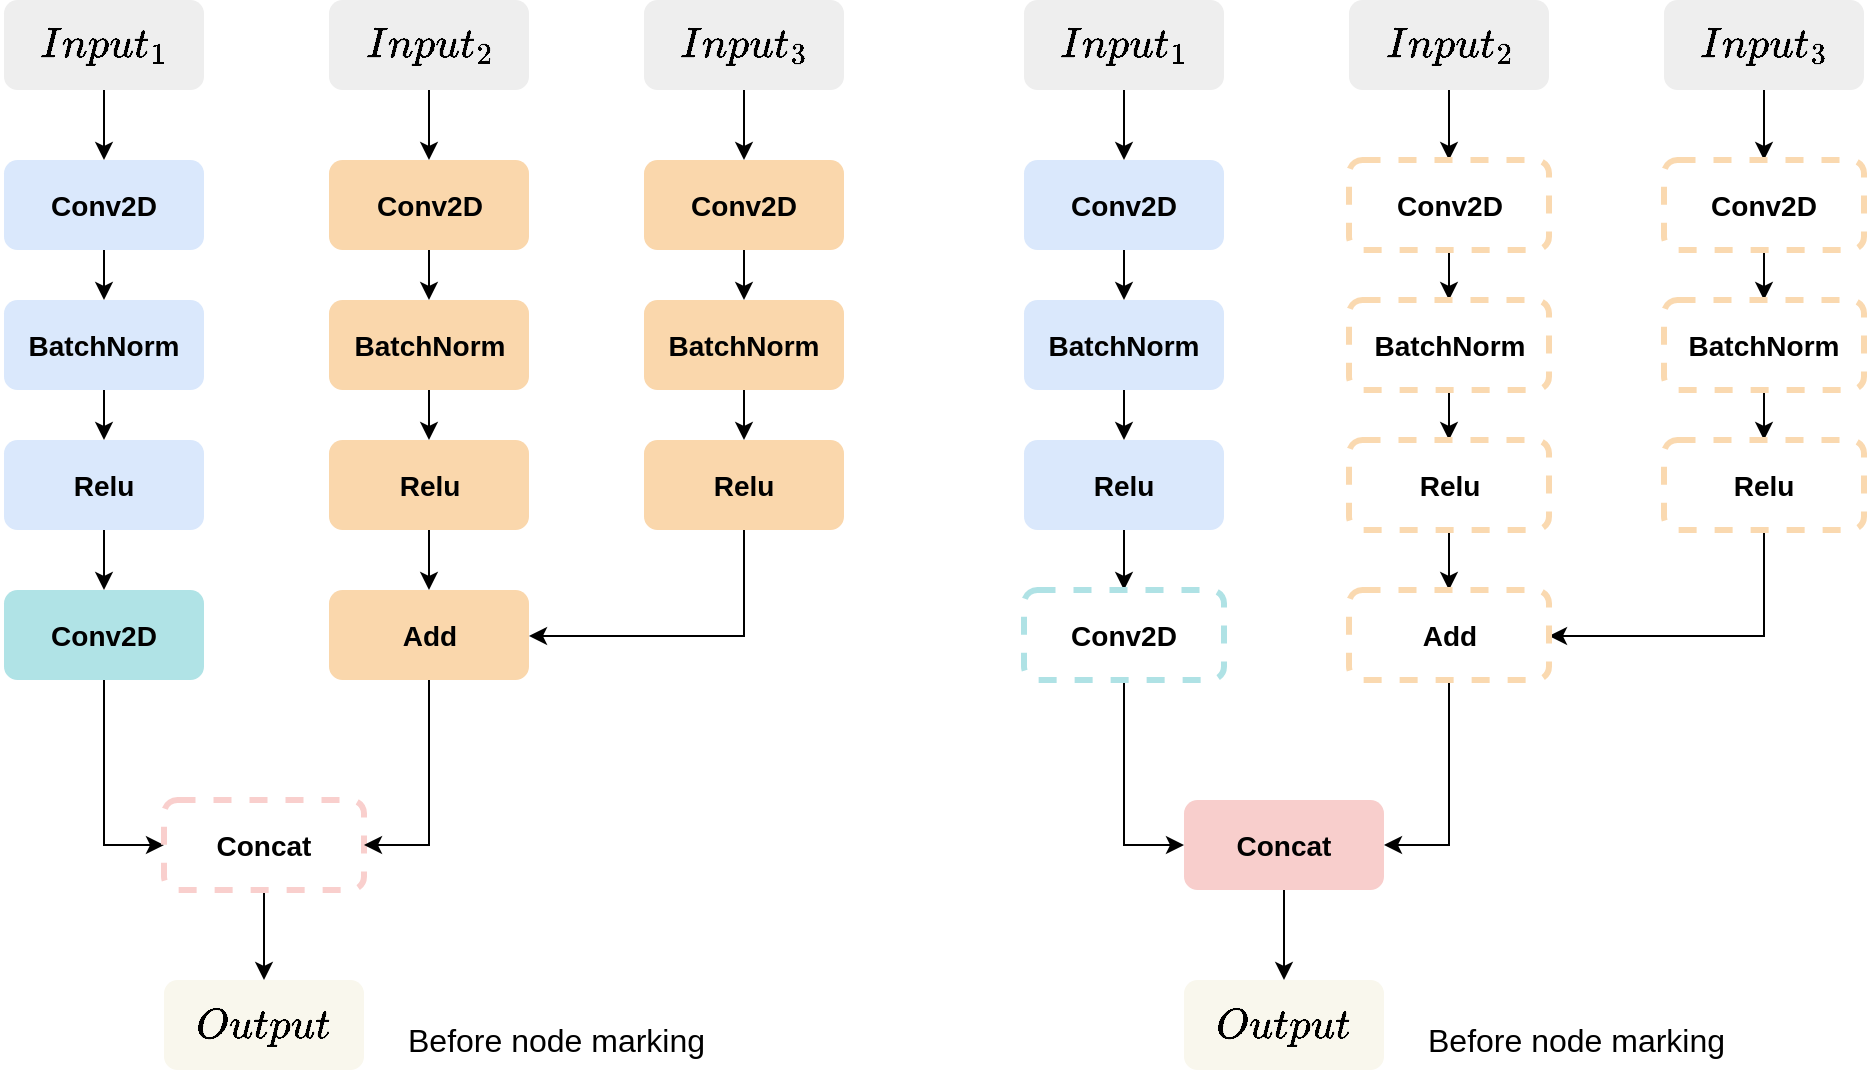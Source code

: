 <mxfile version="24.7.16">
  <diagram id="ZJDak00zEGOjQi6jF3bG" name="Page-2">
    <mxGraphModel dx="821" dy="932" grid="1" gridSize="10" guides="1" tooltips="1" connect="1" arrows="1" fold="1" page="1" pageScale="1" pageWidth="850" pageHeight="1100" math="1" shadow="0">
      <root>
        <mxCell id="0" />
        <mxCell id="1" parent="0" />
        <mxCell id="_wHUnUOkOxb6r7a82sdS-1" value="&lt;font style=&quot;font-size: 18px;&quot;&gt;&lt;b style=&quot;&quot;&gt;$$Output$$&lt;/b&gt;&lt;/font&gt;" style="rounded=1;whiteSpace=wrap;html=1;fillColor=#f9f7ed;strokeColor=none;" vertex="1" parent="1">
          <mxGeometry x="1160" y="530" width="100" height="45" as="geometry" />
        </mxCell>
        <mxCell id="_wHUnUOkOxb6r7a82sdS-2" style="edgeStyle=orthogonalEdgeStyle;rounded=0;orthogonalLoop=1;jettySize=auto;html=1;exitX=0.5;exitY=1;exitDx=0;exitDy=0;entryX=0.5;entryY=0;entryDx=0;entryDy=0;" edge="1" parent="1" source="_wHUnUOkOxb6r7a82sdS-3" target="_wHUnUOkOxb6r7a82sdS-5">
          <mxGeometry relative="1" as="geometry" />
        </mxCell>
        <mxCell id="_wHUnUOkOxb6r7a82sdS-3" value="&lt;font style=&quot;font-size: 18px;&quot;&gt;&lt;b style=&quot;&quot;&gt;$$Input_1$$&lt;/b&gt;&lt;/font&gt;" style="rounded=1;whiteSpace=wrap;html=1;fillColor=#eeeeee;strokeColor=none;" vertex="1" parent="1">
          <mxGeometry x="1080" y="40" width="100" height="45" as="geometry" />
        </mxCell>
        <mxCell id="_wHUnUOkOxb6r7a82sdS-4" style="edgeStyle=orthogonalEdgeStyle;rounded=0;orthogonalLoop=1;jettySize=auto;html=1;exitX=0.5;exitY=1;exitDx=0;exitDy=0;entryX=0.5;entryY=0;entryDx=0;entryDy=0;" edge="1" parent="1" source="_wHUnUOkOxb6r7a82sdS-5" target="_wHUnUOkOxb6r7a82sdS-7">
          <mxGeometry relative="1" as="geometry" />
        </mxCell>
        <mxCell id="_wHUnUOkOxb6r7a82sdS-5" value="&lt;font style=&quot;font-size: 14px;&quot;&gt;&lt;b&gt;Conv2D&lt;/b&gt;&lt;/font&gt;" style="rounded=1;whiteSpace=wrap;html=1;fillColor=#dae8fc;strokeColor=none;" vertex="1" parent="1">
          <mxGeometry x="1080" y="120" width="100" height="45" as="geometry" />
        </mxCell>
        <mxCell id="_wHUnUOkOxb6r7a82sdS-6" style="edgeStyle=orthogonalEdgeStyle;rounded=0;orthogonalLoop=1;jettySize=auto;html=1;exitX=0.5;exitY=1;exitDx=0;exitDy=0;entryX=0.5;entryY=0;entryDx=0;entryDy=0;" edge="1" parent="1" source="_wHUnUOkOxb6r7a82sdS-7" target="_wHUnUOkOxb6r7a82sdS-9">
          <mxGeometry relative="1" as="geometry" />
        </mxCell>
        <mxCell id="_wHUnUOkOxb6r7a82sdS-7" value="&lt;font style=&quot;font-size: 14px;&quot;&gt;&lt;b&gt;BatchNorm&lt;/b&gt;&lt;/font&gt;" style="rounded=1;whiteSpace=wrap;html=1;fillColor=#dae8fc;strokeColor=none;" vertex="1" parent="1">
          <mxGeometry x="1080" y="190" width="100" height="45" as="geometry" />
        </mxCell>
        <mxCell id="_wHUnUOkOxb6r7a82sdS-8" style="edgeStyle=orthogonalEdgeStyle;rounded=0;orthogonalLoop=1;jettySize=auto;html=1;entryX=0.5;entryY=0;entryDx=0;entryDy=0;" edge="1" parent="1" source="_wHUnUOkOxb6r7a82sdS-9" target="_wHUnUOkOxb6r7a82sdS-11">
          <mxGeometry relative="1" as="geometry" />
        </mxCell>
        <mxCell id="_wHUnUOkOxb6r7a82sdS-9" value="&lt;font style=&quot;font-size: 14px;&quot;&gt;&lt;b&gt;Relu&lt;/b&gt;&lt;/font&gt;" style="rounded=1;whiteSpace=wrap;html=1;fillColor=#dae8fc;strokeColor=none;" vertex="1" parent="1">
          <mxGeometry x="1080" y="260" width="100" height="45" as="geometry" />
        </mxCell>
        <mxCell id="_wHUnUOkOxb6r7a82sdS-10" style="edgeStyle=orthogonalEdgeStyle;rounded=0;orthogonalLoop=1;jettySize=auto;html=1;entryX=0;entryY=0.5;entryDx=0;entryDy=0;" edge="1" parent="1" source="_wHUnUOkOxb6r7a82sdS-11" target="_wHUnUOkOxb6r7a82sdS-13">
          <mxGeometry relative="1" as="geometry" />
        </mxCell>
        <mxCell id="_wHUnUOkOxb6r7a82sdS-11" value="&lt;font style=&quot;font-size: 14px;&quot;&gt;&lt;b&gt;Conv2D&lt;/b&gt;&lt;/font&gt;" style="rounded=1;whiteSpace=wrap;html=1;fillColor=#b0e3e6;strokeColor=none;" vertex="1" parent="1">
          <mxGeometry x="1080" y="335" width="100" height="45" as="geometry" />
        </mxCell>
        <mxCell id="_wHUnUOkOxb6r7a82sdS-12" style="edgeStyle=orthogonalEdgeStyle;rounded=0;orthogonalLoop=1;jettySize=auto;html=1;entryX=0.5;entryY=0;entryDx=0;entryDy=0;" edge="1" parent="1" source="_wHUnUOkOxb6r7a82sdS-13" target="_wHUnUOkOxb6r7a82sdS-1">
          <mxGeometry relative="1" as="geometry">
            <mxPoint x="1220" y="517" as="targetPoint" />
          </mxGeometry>
        </mxCell>
        <mxCell id="_wHUnUOkOxb6r7a82sdS-13" value="&lt;font style=&quot;font-size: 14px;&quot;&gt;&lt;b&gt;Concat&lt;/b&gt;&lt;/font&gt;" style="rounded=1;whiteSpace=wrap;html=1;fillColor=none;strokeColor=#f9cfcd;strokeWidth=3;dashed=1;" vertex="1" parent="1">
          <mxGeometry x="1160" y="440" width="100" height="45" as="geometry" />
        </mxCell>
        <mxCell id="_wHUnUOkOxb6r7a82sdS-14" style="edgeStyle=orthogonalEdgeStyle;rounded=0;orthogonalLoop=1;jettySize=auto;html=1;exitX=0.5;exitY=1;exitDx=0;exitDy=0;entryX=0.5;entryY=0;entryDx=0;entryDy=0;" edge="1" parent="1" source="_wHUnUOkOxb6r7a82sdS-15" target="_wHUnUOkOxb6r7a82sdS-17">
          <mxGeometry relative="1" as="geometry" />
        </mxCell>
        <mxCell id="_wHUnUOkOxb6r7a82sdS-15" value="&lt;font style=&quot;font-size: 18px;&quot;&gt;&lt;b style=&quot;&quot;&gt;$$Input_2$$&lt;/b&gt;&lt;/font&gt;" style="rounded=1;whiteSpace=wrap;html=1;fillColor=#eeeeee;strokeColor=none;" vertex="1" parent="1">
          <mxGeometry x="1242.5" y="40" width="100" height="45" as="geometry" />
        </mxCell>
        <mxCell id="_wHUnUOkOxb6r7a82sdS-16" style="edgeStyle=orthogonalEdgeStyle;rounded=0;orthogonalLoop=1;jettySize=auto;html=1;exitX=0.5;exitY=1;exitDx=0;exitDy=0;entryX=0.5;entryY=0;entryDx=0;entryDy=0;" edge="1" parent="1" source="_wHUnUOkOxb6r7a82sdS-17" target="_wHUnUOkOxb6r7a82sdS-19">
          <mxGeometry relative="1" as="geometry" />
        </mxCell>
        <mxCell id="_wHUnUOkOxb6r7a82sdS-17" value="&lt;font style=&quot;font-size: 14px;&quot;&gt;&lt;b&gt;Conv2D&lt;/b&gt;&lt;/font&gt;" style="rounded=1;whiteSpace=wrap;html=1;fillColor=#fad7ac;strokeColor=none;" vertex="1" parent="1">
          <mxGeometry x="1242.5" y="120" width="100" height="45" as="geometry" />
        </mxCell>
        <mxCell id="_wHUnUOkOxb6r7a82sdS-18" style="edgeStyle=orthogonalEdgeStyle;rounded=0;orthogonalLoop=1;jettySize=auto;html=1;exitX=0.5;exitY=1;exitDx=0;exitDy=0;entryX=0.5;entryY=0;entryDx=0;entryDy=0;" edge="1" parent="1" source="_wHUnUOkOxb6r7a82sdS-19" target="_wHUnUOkOxb6r7a82sdS-21">
          <mxGeometry relative="1" as="geometry" />
        </mxCell>
        <mxCell id="_wHUnUOkOxb6r7a82sdS-19" value="&lt;font style=&quot;font-size: 14px;&quot;&gt;&lt;b&gt;BatchNorm&lt;/b&gt;&lt;/font&gt;" style="rounded=1;whiteSpace=wrap;html=1;fillColor=#fad7ac;strokeColor=none;" vertex="1" parent="1">
          <mxGeometry x="1242.5" y="190" width="100" height="45" as="geometry" />
        </mxCell>
        <mxCell id="_wHUnUOkOxb6r7a82sdS-20" style="edgeStyle=orthogonalEdgeStyle;rounded=0;orthogonalLoop=1;jettySize=auto;html=1;" edge="1" parent="1" source="_wHUnUOkOxb6r7a82sdS-21" target="_wHUnUOkOxb6r7a82sdS-31">
          <mxGeometry relative="1" as="geometry">
            <mxPoint x="1292.5" y="345" as="targetPoint" />
          </mxGeometry>
        </mxCell>
        <mxCell id="_wHUnUOkOxb6r7a82sdS-21" value="&lt;font style=&quot;font-size: 14px;&quot;&gt;&lt;b&gt;Relu&lt;/b&gt;&lt;/font&gt;" style="rounded=1;whiteSpace=wrap;html=1;fillColor=#fad7ac;strokeColor=none;" vertex="1" parent="1">
          <mxGeometry x="1242.5" y="260" width="100" height="45" as="geometry" />
        </mxCell>
        <mxCell id="_wHUnUOkOxb6r7a82sdS-22" style="edgeStyle=orthogonalEdgeStyle;rounded=0;orthogonalLoop=1;jettySize=auto;html=1;exitX=0.5;exitY=1;exitDx=0;exitDy=0;entryX=0.5;entryY=0;entryDx=0;entryDy=0;" edge="1" parent="1" source="_wHUnUOkOxb6r7a82sdS-23" target="_wHUnUOkOxb6r7a82sdS-25">
          <mxGeometry relative="1" as="geometry" />
        </mxCell>
        <mxCell id="_wHUnUOkOxb6r7a82sdS-23" value="&lt;font style=&quot;font-size: 18px;&quot;&gt;&lt;b style=&quot;&quot;&gt;$$Input_3$$&lt;/b&gt;&lt;/font&gt;" style="rounded=1;whiteSpace=wrap;html=1;fillColor=#eeeeee;strokeColor=none;" vertex="1" parent="1">
          <mxGeometry x="1400" y="40" width="100" height="45" as="geometry" />
        </mxCell>
        <mxCell id="_wHUnUOkOxb6r7a82sdS-24" style="edgeStyle=orthogonalEdgeStyle;rounded=0;orthogonalLoop=1;jettySize=auto;html=1;exitX=0.5;exitY=1;exitDx=0;exitDy=0;entryX=0.5;entryY=0;entryDx=0;entryDy=0;" edge="1" parent="1" source="_wHUnUOkOxb6r7a82sdS-25" target="_wHUnUOkOxb6r7a82sdS-27">
          <mxGeometry relative="1" as="geometry" />
        </mxCell>
        <mxCell id="_wHUnUOkOxb6r7a82sdS-25" value="&lt;font style=&quot;font-size: 14px;&quot;&gt;&lt;b&gt;Conv2D&lt;/b&gt;&lt;/font&gt;" style="rounded=1;whiteSpace=wrap;html=1;fillColor=#fad7ac;strokeColor=none;" vertex="1" parent="1">
          <mxGeometry x="1400" y="120" width="100" height="45" as="geometry" />
        </mxCell>
        <mxCell id="_wHUnUOkOxb6r7a82sdS-26" style="edgeStyle=orthogonalEdgeStyle;rounded=0;orthogonalLoop=1;jettySize=auto;html=1;exitX=0.5;exitY=1;exitDx=0;exitDy=0;entryX=0.5;entryY=0;entryDx=0;entryDy=0;" edge="1" parent="1" source="_wHUnUOkOxb6r7a82sdS-27" target="_wHUnUOkOxb6r7a82sdS-29">
          <mxGeometry relative="1" as="geometry" />
        </mxCell>
        <mxCell id="_wHUnUOkOxb6r7a82sdS-27" value="&lt;font style=&quot;font-size: 14px;&quot;&gt;&lt;b&gt;BatchNorm&lt;/b&gt;&lt;/font&gt;" style="rounded=1;whiteSpace=wrap;html=1;fillColor=#fad7ac;strokeColor=none;" vertex="1" parent="1">
          <mxGeometry x="1400" y="190" width="100" height="45" as="geometry" />
        </mxCell>
        <mxCell id="_wHUnUOkOxb6r7a82sdS-28" style="edgeStyle=orthogonalEdgeStyle;rounded=0;orthogonalLoop=1;jettySize=auto;html=1;entryX=1;entryY=0.5;entryDx=0;entryDy=0;" edge="1" parent="1" source="_wHUnUOkOxb6r7a82sdS-29" target="_wHUnUOkOxb6r7a82sdS-31">
          <mxGeometry relative="1" as="geometry">
            <mxPoint x="1305" y="357.5" as="targetPoint" />
            <Array as="points">
              <mxPoint x="1450" y="358" />
              <mxPoint x="1343" y="358" />
            </Array>
          </mxGeometry>
        </mxCell>
        <mxCell id="_wHUnUOkOxb6r7a82sdS-29" value="&lt;font style=&quot;font-size: 14px;&quot;&gt;&lt;b&gt;Relu&lt;/b&gt;&lt;/font&gt;" style="rounded=1;whiteSpace=wrap;html=1;fillColor=#fad7ac;strokeColor=none;" vertex="1" parent="1">
          <mxGeometry x="1400" y="260" width="100" height="45" as="geometry" />
        </mxCell>
        <mxCell id="_wHUnUOkOxb6r7a82sdS-30" style="edgeStyle=orthogonalEdgeStyle;rounded=0;orthogonalLoop=1;jettySize=auto;html=1;exitX=0.5;exitY=1;exitDx=0;exitDy=0;entryX=1;entryY=0.5;entryDx=0;entryDy=0;" edge="1" parent="1" source="_wHUnUOkOxb6r7a82sdS-31" target="_wHUnUOkOxb6r7a82sdS-13">
          <mxGeometry relative="1" as="geometry" />
        </mxCell>
        <mxCell id="_wHUnUOkOxb6r7a82sdS-31" value="&lt;font style=&quot;font-size: 14px;&quot;&gt;&lt;b&gt;Add&lt;/b&gt;&lt;/font&gt;" style="rounded=1;whiteSpace=wrap;html=1;fillColor=#fad7ac;strokeColor=none;" vertex="1" parent="1">
          <mxGeometry x="1242.5" y="335" width="100" height="45" as="geometry" />
        </mxCell>
        <mxCell id="_wHUnUOkOxb6r7a82sdS-32" value="&lt;font style=&quot;font-size: 16px;&quot;&gt;Before node marking&lt;/font&gt;" style="text;html=1;align=left;verticalAlign=middle;whiteSpace=wrap;rounded=0;fontFamily=Helvetica;fontSize=15;fontColor=default;labelBackgroundColor=default;" vertex="1" parent="1">
          <mxGeometry x="1280" y="545" width="160" height="30" as="geometry" />
        </mxCell>
        <mxCell id="JLplLcuvt1eEUsk-3vQW-1" value="&lt;font style=&quot;font-size: 18px;&quot;&gt;&lt;b style=&quot;&quot;&gt;$$Output$$&lt;/b&gt;&lt;/font&gt;" style="rounded=1;whiteSpace=wrap;html=1;fillColor=#f9f7ed;strokeColor=none;" vertex="1" parent="1">
          <mxGeometry x="1670" y="530" width="100" height="45" as="geometry" />
        </mxCell>
        <mxCell id="JLplLcuvt1eEUsk-3vQW-2" style="edgeStyle=orthogonalEdgeStyle;rounded=0;orthogonalLoop=1;jettySize=auto;html=1;exitX=0.5;exitY=1;exitDx=0;exitDy=0;entryX=0.5;entryY=0;entryDx=0;entryDy=0;" edge="1" parent="1" source="JLplLcuvt1eEUsk-3vQW-3" target="JLplLcuvt1eEUsk-3vQW-5">
          <mxGeometry relative="1" as="geometry" />
        </mxCell>
        <mxCell id="JLplLcuvt1eEUsk-3vQW-3" value="&lt;font style=&quot;font-size: 18px;&quot;&gt;&lt;b style=&quot;&quot;&gt;$$Input_1$$&lt;/b&gt;&lt;/font&gt;" style="rounded=1;whiteSpace=wrap;html=1;fillColor=#eeeeee;strokeColor=none;" vertex="1" parent="1">
          <mxGeometry x="1590" y="40" width="100" height="45" as="geometry" />
        </mxCell>
        <mxCell id="JLplLcuvt1eEUsk-3vQW-4" style="edgeStyle=orthogonalEdgeStyle;rounded=0;orthogonalLoop=1;jettySize=auto;html=1;exitX=0.5;exitY=1;exitDx=0;exitDy=0;entryX=0.5;entryY=0;entryDx=0;entryDy=0;" edge="1" parent="1" source="JLplLcuvt1eEUsk-3vQW-5" target="JLplLcuvt1eEUsk-3vQW-7">
          <mxGeometry relative="1" as="geometry" />
        </mxCell>
        <mxCell id="JLplLcuvt1eEUsk-3vQW-5" value="&lt;font style=&quot;font-size: 14px;&quot;&gt;&lt;b&gt;Conv2D&lt;/b&gt;&lt;/font&gt;" style="rounded=1;whiteSpace=wrap;html=1;fillColor=#dae8fc;strokeColor=none;" vertex="1" parent="1">
          <mxGeometry x="1590" y="120" width="100" height="45" as="geometry" />
        </mxCell>
        <mxCell id="JLplLcuvt1eEUsk-3vQW-6" style="edgeStyle=orthogonalEdgeStyle;rounded=0;orthogonalLoop=1;jettySize=auto;html=1;exitX=0.5;exitY=1;exitDx=0;exitDy=0;entryX=0.5;entryY=0;entryDx=0;entryDy=0;" edge="1" parent="1" source="JLplLcuvt1eEUsk-3vQW-7" target="JLplLcuvt1eEUsk-3vQW-9">
          <mxGeometry relative="1" as="geometry" />
        </mxCell>
        <mxCell id="JLplLcuvt1eEUsk-3vQW-7" value="&lt;font style=&quot;font-size: 14px;&quot;&gt;&lt;b&gt;BatchNorm&lt;/b&gt;&lt;/font&gt;" style="rounded=1;whiteSpace=wrap;html=1;fillColor=#dae8fc;strokeColor=none;" vertex="1" parent="1">
          <mxGeometry x="1590" y="190" width="100" height="45" as="geometry" />
        </mxCell>
        <mxCell id="JLplLcuvt1eEUsk-3vQW-8" style="edgeStyle=orthogonalEdgeStyle;rounded=0;orthogonalLoop=1;jettySize=auto;html=1;entryX=0.5;entryY=0;entryDx=0;entryDy=0;" edge="1" parent="1" source="JLplLcuvt1eEUsk-3vQW-9" target="JLplLcuvt1eEUsk-3vQW-11">
          <mxGeometry relative="1" as="geometry" />
        </mxCell>
        <mxCell id="JLplLcuvt1eEUsk-3vQW-9" value="&lt;font style=&quot;font-size: 14px;&quot;&gt;&lt;b&gt;Relu&lt;/b&gt;&lt;/font&gt;" style="rounded=1;whiteSpace=wrap;html=1;fillColor=#dae8fc;strokeColor=none;" vertex="1" parent="1">
          <mxGeometry x="1590" y="260" width="100" height="45" as="geometry" />
        </mxCell>
        <mxCell id="JLplLcuvt1eEUsk-3vQW-10" style="edgeStyle=orthogonalEdgeStyle;rounded=0;orthogonalLoop=1;jettySize=auto;html=1;entryX=0;entryY=0.5;entryDx=0;entryDy=0;" edge="1" parent="1" source="JLplLcuvt1eEUsk-3vQW-11" target="JLplLcuvt1eEUsk-3vQW-13">
          <mxGeometry relative="1" as="geometry" />
        </mxCell>
        <mxCell id="JLplLcuvt1eEUsk-3vQW-11" value="&lt;font style=&quot;font-size: 14px;&quot;&gt;&lt;b&gt;Conv2D&lt;/b&gt;&lt;/font&gt;" style="rounded=1;whiteSpace=wrap;html=1;fillColor=none;strokeColor=#afe2e5;strokeWidth=3;dashed=1;" vertex="1" parent="1">
          <mxGeometry x="1590" y="335" width="100" height="45" as="geometry" />
        </mxCell>
        <mxCell id="JLplLcuvt1eEUsk-3vQW-12" style="edgeStyle=orthogonalEdgeStyle;rounded=0;orthogonalLoop=1;jettySize=auto;html=1;entryX=0.5;entryY=0;entryDx=0;entryDy=0;" edge="1" parent="1" source="JLplLcuvt1eEUsk-3vQW-13" target="JLplLcuvt1eEUsk-3vQW-1">
          <mxGeometry relative="1" as="geometry">
            <mxPoint x="1730" y="517" as="targetPoint" />
          </mxGeometry>
        </mxCell>
        <mxCell id="JLplLcuvt1eEUsk-3vQW-13" value="&lt;font style=&quot;font-size: 14px;&quot;&gt;&lt;b&gt;Concat&lt;/b&gt;&lt;/font&gt;" style="rounded=1;whiteSpace=wrap;html=1;fillColor=#f8cecc;strokeColor=none;" vertex="1" parent="1">
          <mxGeometry x="1670" y="440" width="100" height="45" as="geometry" />
        </mxCell>
        <mxCell id="JLplLcuvt1eEUsk-3vQW-14" style="edgeStyle=orthogonalEdgeStyle;rounded=0;orthogonalLoop=1;jettySize=auto;html=1;exitX=0.5;exitY=1;exitDx=0;exitDy=0;entryX=0.5;entryY=0;entryDx=0;entryDy=0;" edge="1" parent="1" source="JLplLcuvt1eEUsk-3vQW-15" target="JLplLcuvt1eEUsk-3vQW-17">
          <mxGeometry relative="1" as="geometry" />
        </mxCell>
        <mxCell id="JLplLcuvt1eEUsk-3vQW-15" value="&lt;font style=&quot;font-size: 18px;&quot;&gt;&lt;b style=&quot;&quot;&gt;$$Input_2$$&lt;/b&gt;&lt;/font&gt;" style="rounded=1;whiteSpace=wrap;html=1;fillColor=#eeeeee;strokeColor=none;" vertex="1" parent="1">
          <mxGeometry x="1752.5" y="40" width="100" height="45" as="geometry" />
        </mxCell>
        <mxCell id="JLplLcuvt1eEUsk-3vQW-16" style="edgeStyle=orthogonalEdgeStyle;rounded=0;orthogonalLoop=1;jettySize=auto;html=1;exitX=0.5;exitY=1;exitDx=0;exitDy=0;entryX=0.5;entryY=0;entryDx=0;entryDy=0;" edge="1" parent="1" source="JLplLcuvt1eEUsk-3vQW-17" target="JLplLcuvt1eEUsk-3vQW-19">
          <mxGeometry relative="1" as="geometry" />
        </mxCell>
        <mxCell id="JLplLcuvt1eEUsk-3vQW-17" value="&lt;font style=&quot;font-size: 14px;&quot;&gt;&lt;b&gt;Conv2D&lt;/b&gt;&lt;/font&gt;" style="rounded=1;whiteSpace=wrap;html=1;fillColor=none;strokeColor=#fad9b0;dashed=1;strokeWidth=3;" vertex="1" parent="1">
          <mxGeometry x="1752.5" y="120" width="100" height="45" as="geometry" />
        </mxCell>
        <mxCell id="JLplLcuvt1eEUsk-3vQW-18" style="edgeStyle=orthogonalEdgeStyle;rounded=0;orthogonalLoop=1;jettySize=auto;html=1;exitX=0.5;exitY=1;exitDx=0;exitDy=0;entryX=0.5;entryY=0;entryDx=0;entryDy=0;" edge="1" parent="1" source="JLplLcuvt1eEUsk-3vQW-19" target="JLplLcuvt1eEUsk-3vQW-21">
          <mxGeometry relative="1" as="geometry" />
        </mxCell>
        <mxCell id="JLplLcuvt1eEUsk-3vQW-19" value="&lt;font style=&quot;font-size: 14px;&quot;&gt;&lt;b&gt;BatchNorm&lt;/b&gt;&lt;/font&gt;" style="rounded=1;whiteSpace=wrap;html=1;fillColor=none;strokeColor=#fad9b0;dashed=1;strokeWidth=3;" vertex="1" parent="1">
          <mxGeometry x="1752.5" y="190" width="100" height="45" as="geometry" />
        </mxCell>
        <mxCell id="JLplLcuvt1eEUsk-3vQW-20" style="edgeStyle=orthogonalEdgeStyle;rounded=0;orthogonalLoop=1;jettySize=auto;html=1;" edge="1" parent="1" source="JLplLcuvt1eEUsk-3vQW-21" target="JLplLcuvt1eEUsk-3vQW-31">
          <mxGeometry relative="1" as="geometry">
            <mxPoint x="1802.5" y="345" as="targetPoint" />
          </mxGeometry>
        </mxCell>
        <mxCell id="JLplLcuvt1eEUsk-3vQW-21" value="&lt;font style=&quot;font-size: 14px;&quot;&gt;&lt;b&gt;Relu&lt;/b&gt;&lt;/font&gt;" style="rounded=1;whiteSpace=wrap;html=1;fillColor=none;strokeColor=#fad9b0;dashed=1;strokeWidth=3;" vertex="1" parent="1">
          <mxGeometry x="1752.5" y="260" width="100" height="45" as="geometry" />
        </mxCell>
        <mxCell id="JLplLcuvt1eEUsk-3vQW-22" style="edgeStyle=orthogonalEdgeStyle;rounded=0;orthogonalLoop=1;jettySize=auto;html=1;exitX=0.5;exitY=1;exitDx=0;exitDy=0;entryX=0.5;entryY=0;entryDx=0;entryDy=0;" edge="1" parent="1" source="JLplLcuvt1eEUsk-3vQW-23" target="JLplLcuvt1eEUsk-3vQW-25">
          <mxGeometry relative="1" as="geometry" />
        </mxCell>
        <mxCell id="JLplLcuvt1eEUsk-3vQW-23" value="&lt;font style=&quot;font-size: 18px;&quot;&gt;&lt;b style=&quot;&quot;&gt;$$Input_3$$&lt;/b&gt;&lt;/font&gt;" style="rounded=1;whiteSpace=wrap;html=1;fillColor=#eeeeee;strokeColor=none;" vertex="1" parent="1">
          <mxGeometry x="1910" y="40" width="100" height="45" as="geometry" />
        </mxCell>
        <mxCell id="JLplLcuvt1eEUsk-3vQW-24" style="edgeStyle=orthogonalEdgeStyle;rounded=0;orthogonalLoop=1;jettySize=auto;html=1;exitX=0.5;exitY=1;exitDx=0;exitDy=0;entryX=0.5;entryY=0;entryDx=0;entryDy=0;" edge="1" parent="1" source="JLplLcuvt1eEUsk-3vQW-25" target="JLplLcuvt1eEUsk-3vQW-27">
          <mxGeometry relative="1" as="geometry" />
        </mxCell>
        <mxCell id="JLplLcuvt1eEUsk-3vQW-25" value="&lt;font style=&quot;font-size: 14px;&quot;&gt;&lt;b&gt;Conv2D&lt;/b&gt;&lt;/font&gt;" style="rounded=1;whiteSpace=wrap;html=1;fillColor=none;strokeColor=#fad9b0;dashed=1;strokeWidth=3;" vertex="1" parent="1">
          <mxGeometry x="1910" y="120" width="100" height="45" as="geometry" />
        </mxCell>
        <mxCell id="JLplLcuvt1eEUsk-3vQW-26" style="edgeStyle=orthogonalEdgeStyle;rounded=0;orthogonalLoop=1;jettySize=auto;html=1;exitX=0.5;exitY=1;exitDx=0;exitDy=0;entryX=0.5;entryY=0;entryDx=0;entryDy=0;" edge="1" parent="1" source="JLplLcuvt1eEUsk-3vQW-27" target="JLplLcuvt1eEUsk-3vQW-29">
          <mxGeometry relative="1" as="geometry" />
        </mxCell>
        <mxCell id="JLplLcuvt1eEUsk-3vQW-27" value="&lt;font style=&quot;font-size: 14px;&quot;&gt;&lt;b&gt;BatchNorm&lt;/b&gt;&lt;/font&gt;" style="rounded=1;whiteSpace=wrap;html=1;fillColor=none;strokeColor=#fad9b0;dashed=1;strokeWidth=3;" vertex="1" parent="1">
          <mxGeometry x="1910" y="190" width="100" height="45" as="geometry" />
        </mxCell>
        <mxCell id="JLplLcuvt1eEUsk-3vQW-28" style="edgeStyle=orthogonalEdgeStyle;rounded=0;orthogonalLoop=1;jettySize=auto;html=1;entryX=1;entryY=0.5;entryDx=0;entryDy=0;" edge="1" parent="1" source="JLplLcuvt1eEUsk-3vQW-29" target="JLplLcuvt1eEUsk-3vQW-31">
          <mxGeometry relative="1" as="geometry">
            <mxPoint x="1815" y="357.5" as="targetPoint" />
            <Array as="points">
              <mxPoint x="1960" y="358" />
              <mxPoint x="1853" y="358" />
            </Array>
          </mxGeometry>
        </mxCell>
        <mxCell id="JLplLcuvt1eEUsk-3vQW-29" value="&lt;font style=&quot;font-size: 14px;&quot;&gt;&lt;b&gt;Relu&lt;/b&gt;&lt;/font&gt;" style="rounded=1;whiteSpace=wrap;html=1;fillColor=none;strokeColor=#fad9b0;dashed=1;strokeWidth=3;" vertex="1" parent="1">
          <mxGeometry x="1910" y="260" width="100" height="45" as="geometry" />
        </mxCell>
        <mxCell id="JLplLcuvt1eEUsk-3vQW-30" style="edgeStyle=orthogonalEdgeStyle;rounded=0;orthogonalLoop=1;jettySize=auto;html=1;exitX=0.5;exitY=1;exitDx=0;exitDy=0;entryX=1;entryY=0.5;entryDx=0;entryDy=0;" edge="1" parent="1" source="JLplLcuvt1eEUsk-3vQW-31" target="JLplLcuvt1eEUsk-3vQW-13">
          <mxGeometry relative="1" as="geometry" />
        </mxCell>
        <mxCell id="JLplLcuvt1eEUsk-3vQW-31" value="&lt;font style=&quot;font-size: 14px;&quot;&gt;&lt;b&gt;Add&lt;/b&gt;&lt;/font&gt;" style="rounded=1;whiteSpace=wrap;html=1;fillColor=none;strokeColor=#fad9b0;strokeWidth=3;dashed=1;" vertex="1" parent="1">
          <mxGeometry x="1752.5" y="335" width="100" height="45" as="geometry" />
        </mxCell>
        <mxCell id="JLplLcuvt1eEUsk-3vQW-32" value="&lt;font style=&quot;font-size: 16px;&quot;&gt;Before node marking&lt;/font&gt;" style="text;html=1;align=left;verticalAlign=middle;whiteSpace=wrap;rounded=0;fontFamily=Helvetica;fontSize=15;fontColor=default;labelBackgroundColor=default;" vertex="1" parent="1">
          <mxGeometry x="1790" y="545" width="160" height="30" as="geometry" />
        </mxCell>
      </root>
    </mxGraphModel>
  </diagram>
</mxfile>
